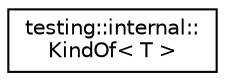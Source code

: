 digraph "Иерархия классов. Графический вид."
{
 // LATEX_PDF_SIZE
  edge [fontname="Helvetica",fontsize="10",labelfontname="Helvetica",labelfontsize="10"];
  node [fontname="Helvetica",fontsize="10",shape=record];
  rankdir="LR";
  Node0 [label="testing::internal::\lKindOf\< T \>",height=0.2,width=0.4,color="black", fillcolor="white", style="filled",URL="$structtesting_1_1internal_1_1KindOf.html",tooltip=" "];
}
